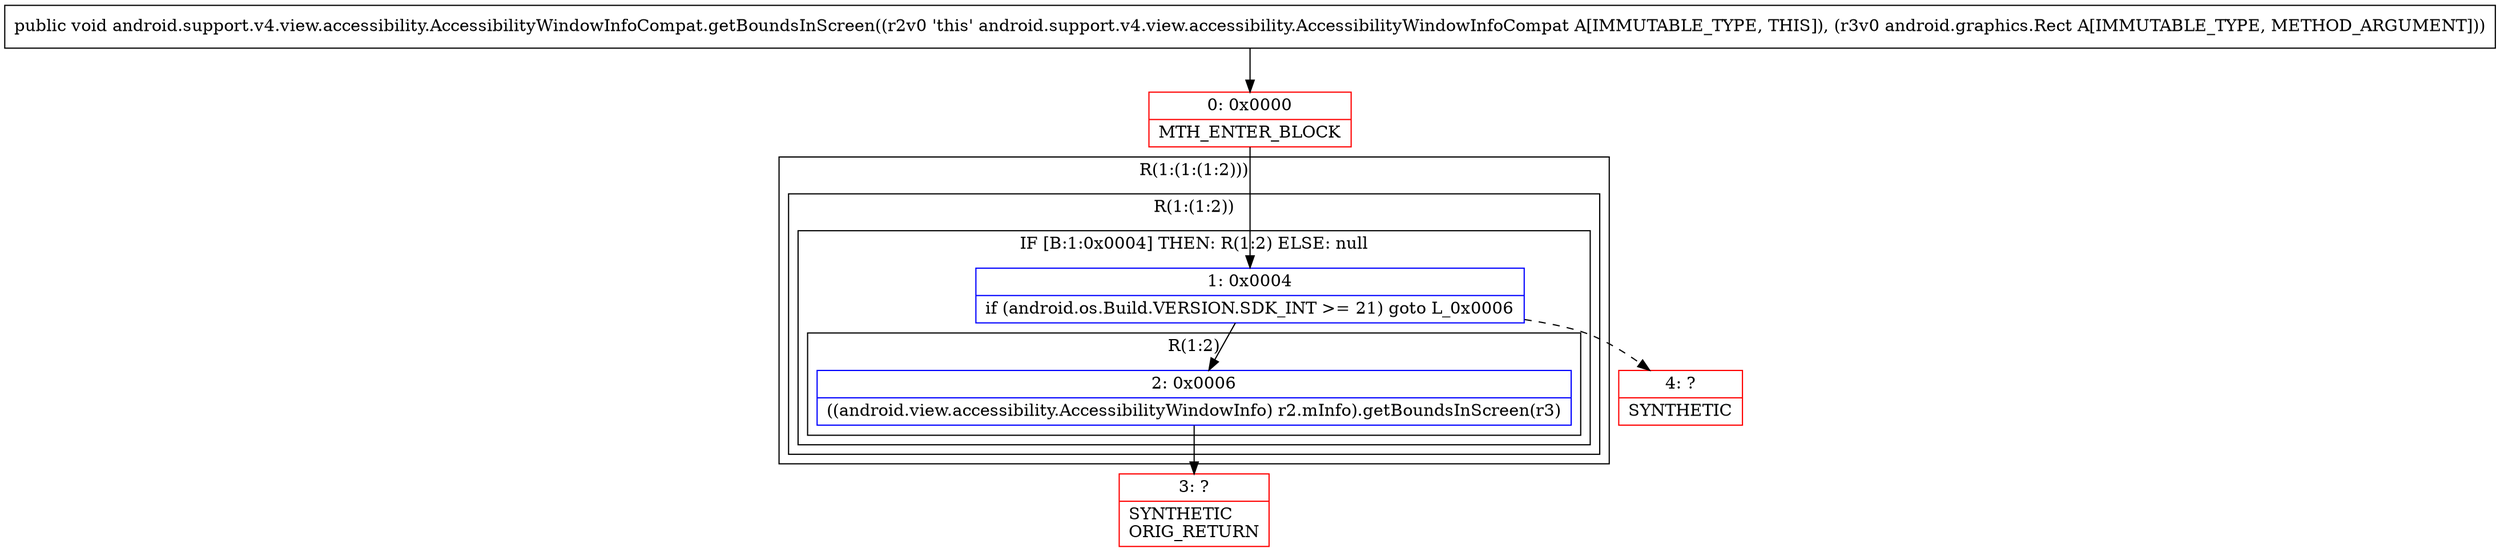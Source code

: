 digraph "CFG forandroid.support.v4.view.accessibility.AccessibilityWindowInfoCompat.getBoundsInScreen(Landroid\/graphics\/Rect;)V" {
subgraph cluster_Region_1269613204 {
label = "R(1:(1:(1:2)))";
node [shape=record,color=blue];
subgraph cluster_Region_580583781 {
label = "R(1:(1:2))";
node [shape=record,color=blue];
subgraph cluster_IfRegion_625426274 {
label = "IF [B:1:0x0004] THEN: R(1:2) ELSE: null";
node [shape=record,color=blue];
Node_1 [shape=record,label="{1\:\ 0x0004|if (android.os.Build.VERSION.SDK_INT \>= 21) goto L_0x0006\l}"];
subgraph cluster_Region_1917092227 {
label = "R(1:2)";
node [shape=record,color=blue];
Node_2 [shape=record,label="{2\:\ 0x0006|((android.view.accessibility.AccessibilityWindowInfo) r2.mInfo).getBoundsInScreen(r3)\l}"];
}
}
}
}
Node_0 [shape=record,color=red,label="{0\:\ 0x0000|MTH_ENTER_BLOCK\l}"];
Node_3 [shape=record,color=red,label="{3\:\ ?|SYNTHETIC\lORIG_RETURN\l}"];
Node_4 [shape=record,color=red,label="{4\:\ ?|SYNTHETIC\l}"];
MethodNode[shape=record,label="{public void android.support.v4.view.accessibility.AccessibilityWindowInfoCompat.getBoundsInScreen((r2v0 'this' android.support.v4.view.accessibility.AccessibilityWindowInfoCompat A[IMMUTABLE_TYPE, THIS]), (r3v0 android.graphics.Rect A[IMMUTABLE_TYPE, METHOD_ARGUMENT])) }"];
MethodNode -> Node_0;
Node_1 -> Node_2;
Node_1 -> Node_4[style=dashed];
Node_2 -> Node_3;
Node_0 -> Node_1;
}

